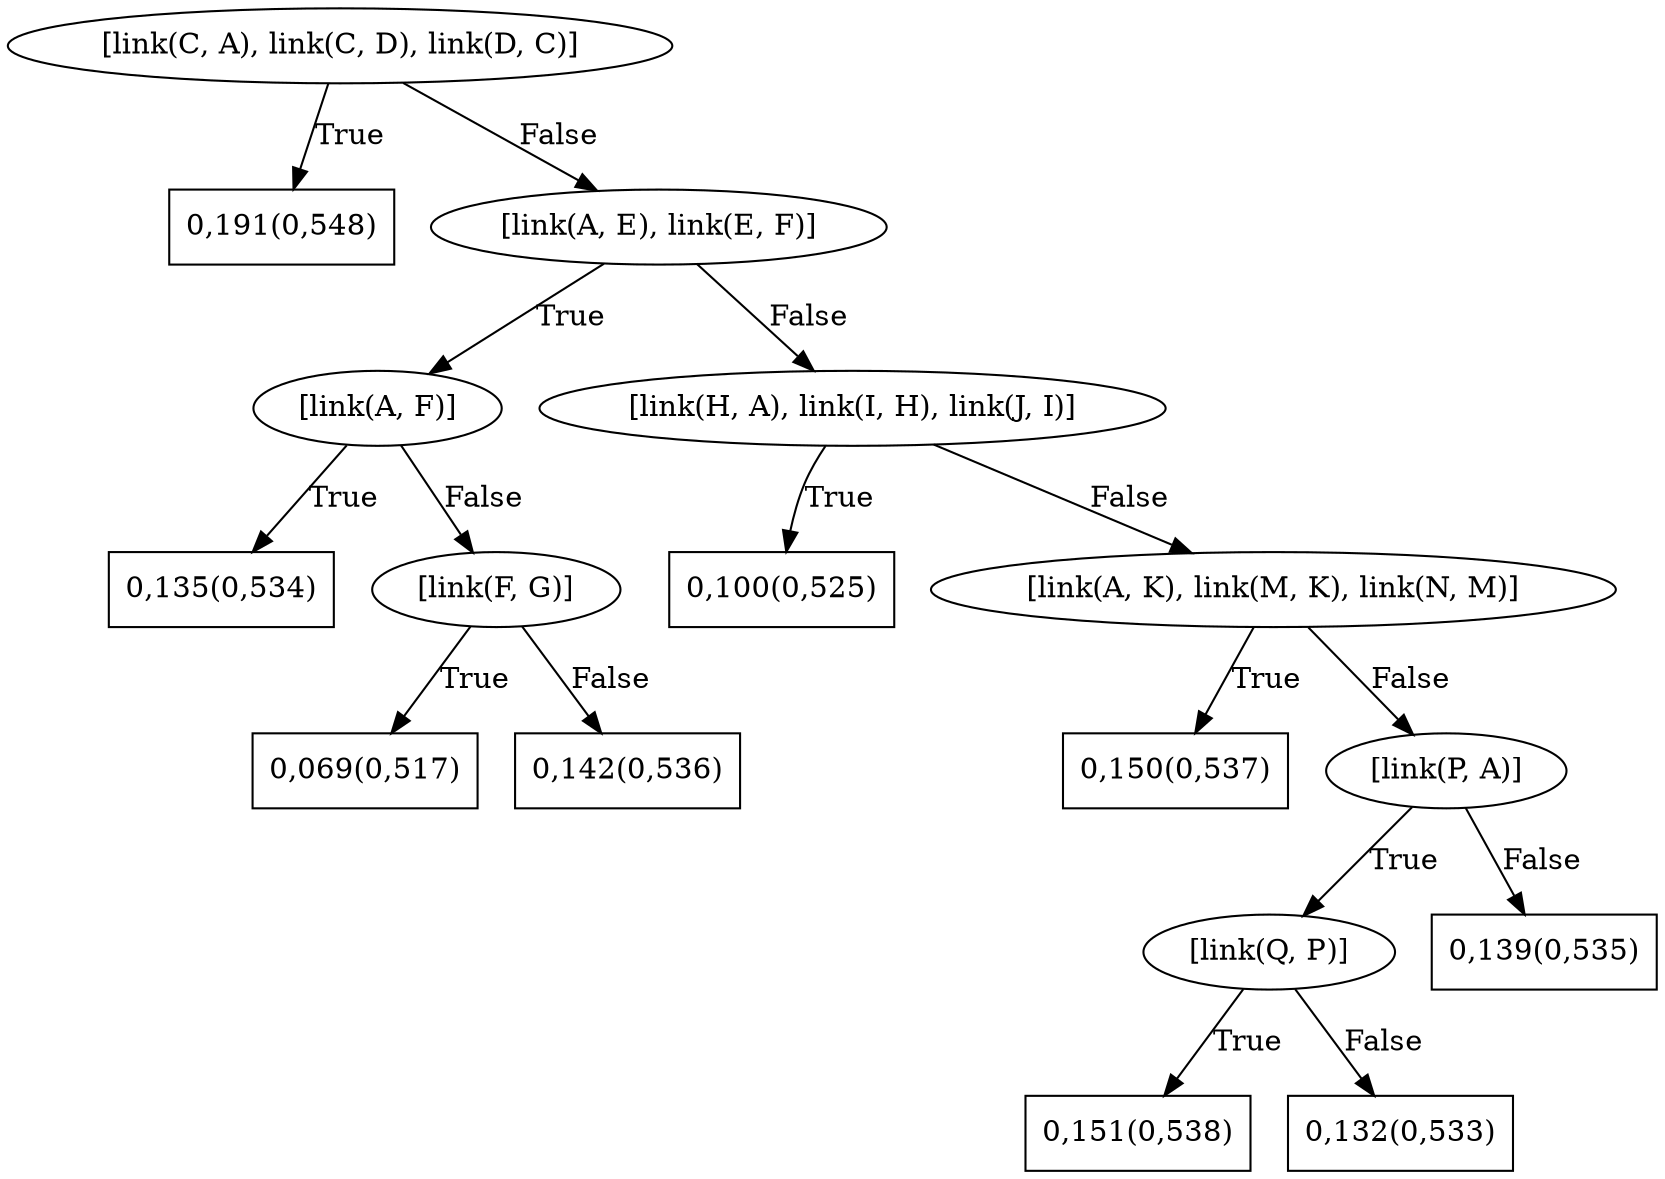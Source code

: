 digraph G{ 
1[label = "[link(C, A), link(C, D), link(D, C)]"];
1 -> 2[label="True"];
1 -> 3[label="False"];
2[shape = box,label = "0,191(0,548)"];
3[label = "[link(A, E), link(E, F)]"];
3 -> 4[label="True"];
3 -> 5[label="False"];
4[label = "[link(A, F)]"];
4 -> 6[label="True"];
4 -> 7[label="False"];
6[shape = box,label = "0,135(0,534)"];
7[label = "[link(F, G)]"];
7 -> 8[label="True"];
7 -> 9[label="False"];
8[shape = box,label = "0,069(0,517)"];
9[shape = box,label = "0,142(0,536)"];
5[label = "[link(H, A), link(I, H), link(J, I)]"];
5 -> 10[label="True"];
5 -> 11[label="False"];
10[shape = box,label = "0,100(0,525)"];
11[label = "[link(A, K), link(M, K), link(N, M)]"];
11 -> 12[label="True"];
11 -> 13[label="False"];
12[shape = box,label = "0,150(0,537)"];
13[label = "[link(P, A)]"];
13 -> 14[label="True"];
13 -> 15[label="False"];
14[label = "[link(Q, P)]"];
14 -> 16[label="True"];
14 -> 17[label="False"];
16[shape = box,label = "0,151(0,538)"];
17[shape = box,label = "0,132(0,533)"];
15[shape = box,label = "0,139(0,535)"];
}
